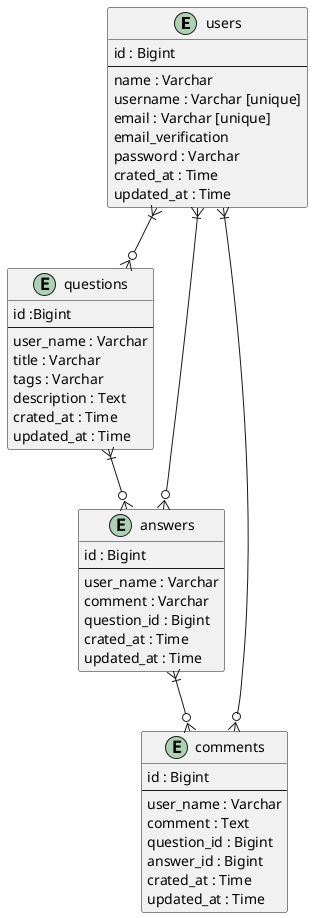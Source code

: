 @startuml
entity users{
    id : Bigint
    --
    name : Varchar
    username : Varchar [unique]
    email : Varchar [unique]
    email_verification
    password : Varchar
    crated_at : Time
    updated_at : Time
}

entity questions{
    id :Bigint
    --
    user_name : Varchar
    title : Varchar
    tags : Varchar
    description : Text
    crated_at : Time
    updated_at : Time
}

entity answers{
    id : Bigint
    --
    user_name : Varchar
    comment : Varchar
    question_id : Bigint
    crated_at : Time
    updated_at : Time
}
entity comments{
    id : Bigint
    --
    user_name : Varchar
    comment : Text
    question_id : Bigint
    answer_id : Bigint
    crated_at : Time
    updated_at : Time
}

users}|--o{questions
users}|--o{answers
users}|--o{comments
questions}|--o{answers
answers}|--o{comments

@enduml
